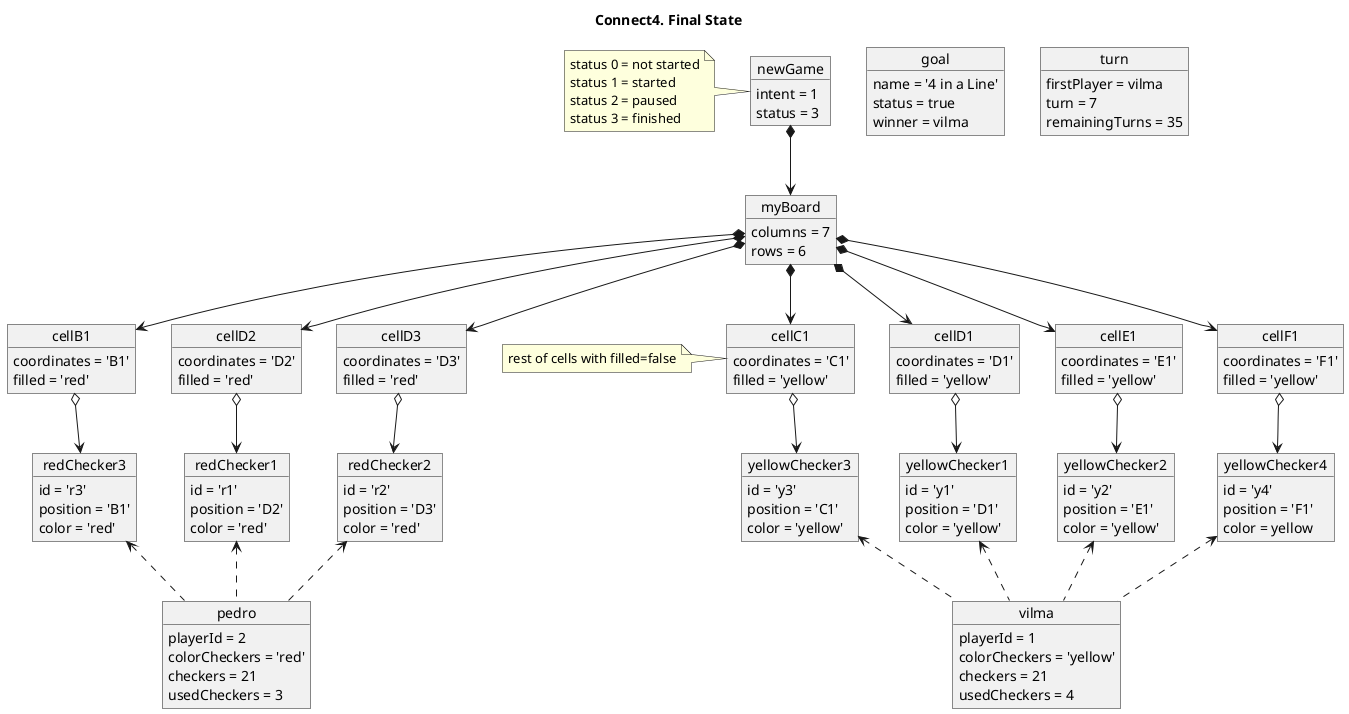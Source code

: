 @startuml connect4--final-state


title Connect4. Final State

object newGame
note left of newGame
    status 0 = not started
    status 1 = started
    status 2 = paused
    status 3 = finished
end note

object myBoard
object vilma
object pedro
object goal
object turn



object newGame {
    intent = 1
    status = 3
}

object goal {
    name = '4 in a Line'
    status = true
    winner = vilma
}

object turn {
    firstPlayer = vilma
    turn = 7
    remainingTurns = 35
}

object myBoard {
    columns = 7
    rows = 6
}

object cellD1 {
    coordinates = 'D1'
    filled = 'yellow'
}

object cellD2 {
    coordinates = 'D2'
    filled = 'red'
}

object cellE1 {
    coordinates = 'E1'
    filled = 'yellow'
}

object cellD3 {
    coordinates = 'D3'
    filled = 'red'
}

object cellC1 {
    coordinates = 'C1'
    filled = 'yellow'
}

object cellB1 {
    coordinates = 'B1'
    filled = 'red'
}

object cellF1 {
    coordinates = 'F1'
    filled = 'yellow'
}

note left of cellC1
    rest of cells with filled=false
end note


object yellowChecker1 {
    id = 'y1'
    position = 'D1'
    color = 'yellow'
}

object redChecker1 {
    id = 'r1'
    position = 'D2'
    color = 'red'
}

object yellowChecker2 {
    id = 'y2'
    position = 'E1'
    color = 'yellow'
}

object redChecker2 {
    id = 'r2'
    position = 'D3'
    color = 'red'
}

object yellowChecker3 {
    id = 'y3'
    position = 'C1'
    color = 'yellow'
}

object redChecker3 {
    id = 'r3'
    position = 'B1'
    color = 'red'
}

object yellowChecker4 {
    id = 'y4'
    position = 'F1'
    color = yellow
}


object vilma {
    playerId = 1
    colorCheckers = 'yellow'
    checkers = 21
    usedCheckers = 4
}

object pedro {
    playerId = 2
    colorCheckers = 'red'
    checkers = 21
    usedCheckers = 3
}


newGame *--> myBoard

myBoard *--> cellD1
myBoard *--> cellE1
myBoard *--> cellC1
myBoard *--> cellF1
myBoard *--> cellD2
myBoard *--> cellD3
myBoard *--> cellB1

cellD1 o--> yellowChecker1
cellE1 o--> yellowChecker2
cellC1 o--> yellowChecker3
cellF1 o--> yellowChecker4
cellD2 o--> redChecker1
cellD3 o--> redChecker2
cellB1 o--> redChecker3

vilma .up.> yellowChecker1
vilma .up.> yellowChecker2
vilma .up.> yellowChecker3
vilma .up.> yellowChecker4
pedro .up.> redChecker1
pedro .up.> redChecker2
pedro .up.> redChecker3


@enduml


' diagram by Oscar Quintero and Borja Coll ;-)